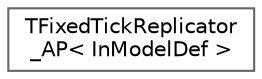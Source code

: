 digraph "Graphical Class Hierarchy"
{
 // INTERACTIVE_SVG=YES
 // LATEX_PDF_SIZE
  bgcolor="transparent";
  edge [fontname=Helvetica,fontsize=10,labelfontname=Helvetica,labelfontsize=10];
  node [fontname=Helvetica,fontsize=10,shape=box,height=0.2,width=0.4];
  rankdir="LR";
  Node0 [id="Node000000",label="TFixedTickReplicator\l_AP\< InModelDef \>",height=0.2,width=0.4,color="grey40", fillcolor="white", style="filled",URL="$da/de3/classTFixedTickReplicator__AP.html",tooltip=" "];
}
